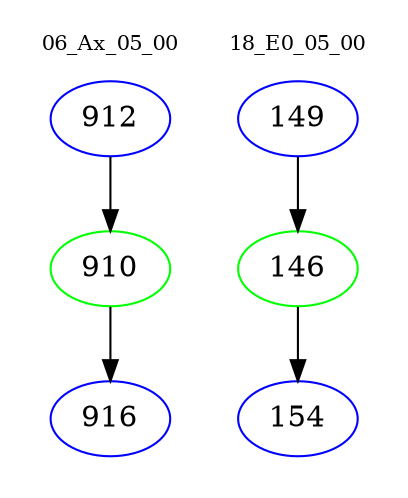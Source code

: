 digraph{
subgraph cluster_0 {
color = white
label = "06_Ax_05_00";
fontsize=10;
T0_912 [label="912", color="blue"]
T0_912 -> T0_910 [color="black"]
T0_910 [label="910", color="green"]
T0_910 -> T0_916 [color="black"]
T0_916 [label="916", color="blue"]
}
subgraph cluster_1 {
color = white
label = "18_E0_05_00";
fontsize=10;
T1_149 [label="149", color="blue"]
T1_149 -> T1_146 [color="black"]
T1_146 [label="146", color="green"]
T1_146 -> T1_154 [color="black"]
T1_154 [label="154", color="blue"]
}
}
